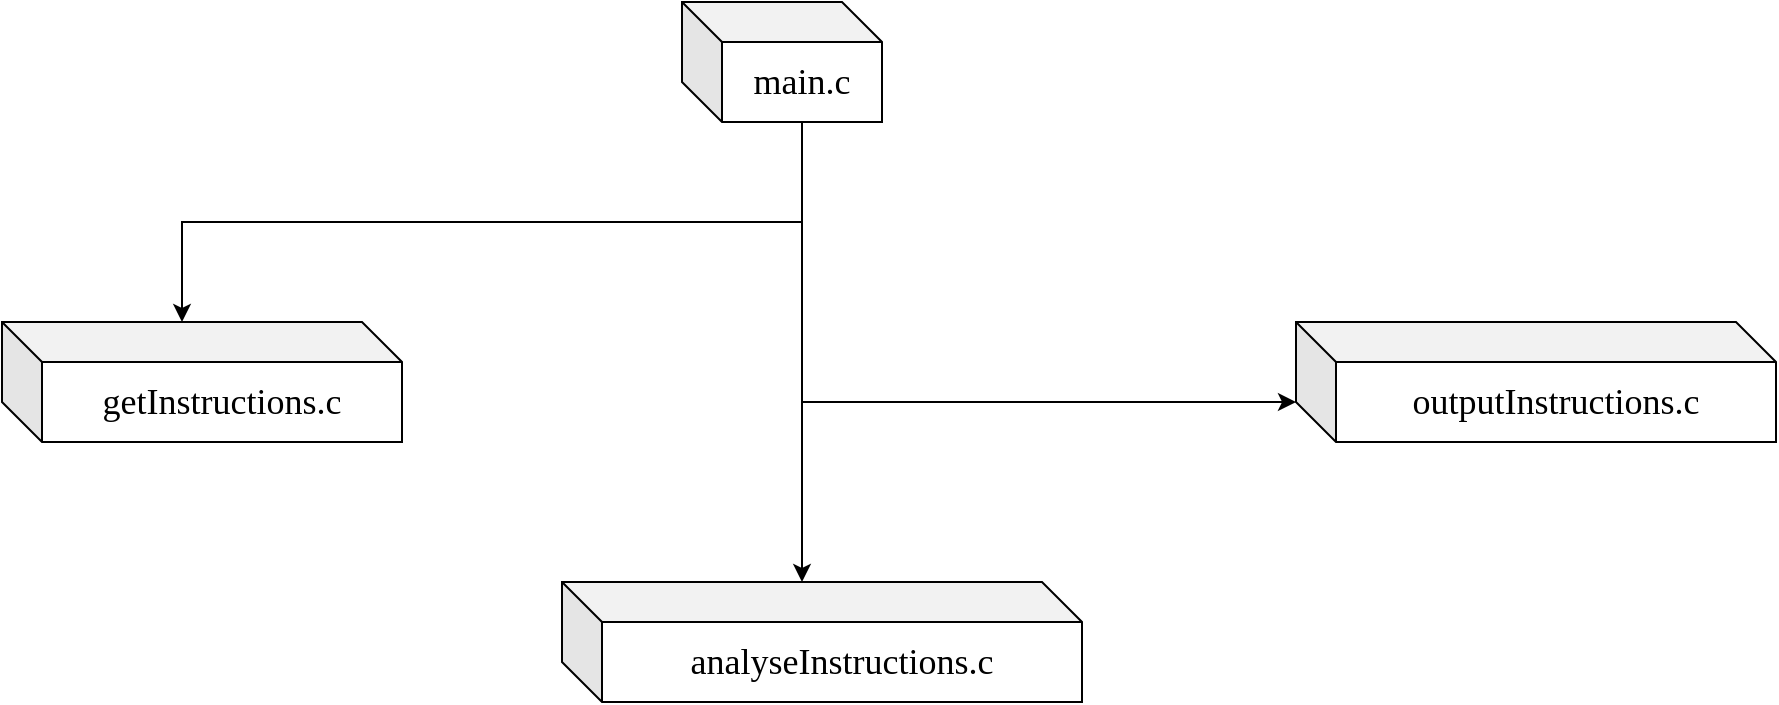 <mxfile version="14.7.0" type="device"><diagram id="hO6zqchjewpx2UupZUTf" name="Page-1"><mxGraphModel dx="1879" dy="554" grid="1" gridSize="10" guides="1" tooltips="1" connect="1" arrows="1" fold="1" page="1" pageScale="1" pageWidth="827" pageHeight="1169" math="0" shadow="0"><root><mxCell id="0"/><mxCell id="1" parent="0"/><mxCell id="YXKYxCYcUoo_4Po5M1cl-6" style="edgeStyle=orthogonalEdgeStyle;rounded=0;orthogonalLoop=1;jettySize=auto;html=1;exitX=0;exitY=0;exitDx=60;exitDy=60;exitPerimeter=0;entryX=0;entryY=0;entryDx=90;entryDy=0;entryPerimeter=0;" edge="1" parent="1" source="YXKYxCYcUoo_4Po5M1cl-1" target="YXKYxCYcUoo_4Po5M1cl-3"><mxGeometry relative="1" as="geometry"/></mxCell><mxCell id="YXKYxCYcUoo_4Po5M1cl-7" style="edgeStyle=orthogonalEdgeStyle;rounded=0;orthogonalLoop=1;jettySize=auto;html=1;exitX=0;exitY=0;exitDx=60;exitDy=60;exitPerimeter=0;entryX=0;entryY=0;entryDx=120;entryDy=0;entryPerimeter=0;" edge="1" parent="1" source="YXKYxCYcUoo_4Po5M1cl-1" target="YXKYxCYcUoo_4Po5M1cl-4"><mxGeometry relative="1" as="geometry"/></mxCell><mxCell id="YXKYxCYcUoo_4Po5M1cl-8" style="edgeStyle=orthogonalEdgeStyle;rounded=0;orthogonalLoop=1;jettySize=auto;html=1;exitX=0;exitY=0;exitDx=60;exitDy=60;exitPerimeter=0;entryX=0;entryY=0;entryDx=0;entryDy=40;entryPerimeter=0;" edge="1" parent="1" source="YXKYxCYcUoo_4Po5M1cl-1" target="YXKYxCYcUoo_4Po5M1cl-5"><mxGeometry relative="1" as="geometry"/></mxCell><mxCell id="YXKYxCYcUoo_4Po5M1cl-1" value="&lt;font face=&quot;Comic Sans MS&quot; style=&quot;font-size: 18px&quot;&gt;main.c&lt;/font&gt;" style="shape=cube;whiteSpace=wrap;html=1;boundedLbl=1;backgroundOutline=1;darkOpacity=0.05;darkOpacity2=0.1;" vertex="1" parent="1"><mxGeometry x="280" y="70" width="100" height="60" as="geometry"/></mxCell><mxCell id="YXKYxCYcUoo_4Po5M1cl-3" value="&lt;font face=&quot;Comic Sans MS&quot;&gt;&lt;span style=&quot;font-size: 18px&quot;&gt;getInstructions.c&lt;/span&gt;&lt;/font&gt;" style="shape=cube;whiteSpace=wrap;html=1;boundedLbl=1;backgroundOutline=1;darkOpacity=0.05;darkOpacity2=0.1;" vertex="1" parent="1"><mxGeometry x="-60" y="230" width="200" height="60" as="geometry"/></mxCell><mxCell id="YXKYxCYcUoo_4Po5M1cl-4" value="&lt;font face=&quot;Comic Sans MS&quot;&gt;&lt;span style=&quot;font-size: 18px&quot;&gt;analyseInstructions.c&lt;/span&gt;&lt;/font&gt;" style="shape=cube;whiteSpace=wrap;html=1;boundedLbl=1;backgroundOutline=1;darkOpacity=0.05;darkOpacity2=0.1;" vertex="1" parent="1"><mxGeometry x="220" y="360" width="260" height="60" as="geometry"/></mxCell><mxCell id="YXKYxCYcUoo_4Po5M1cl-5" value="&lt;font face=&quot;Comic Sans MS&quot;&gt;&lt;span style=&quot;font-size: 18px&quot;&gt;outputInstructions.c&lt;/span&gt;&lt;br&gt;&lt;/font&gt;" style="shape=cube;whiteSpace=wrap;html=1;boundedLbl=1;backgroundOutline=1;darkOpacity=0.05;darkOpacity2=0.1;" vertex="1" parent="1"><mxGeometry x="587" y="230" width="240" height="60" as="geometry"/></mxCell></root></mxGraphModel></diagram></mxfile>